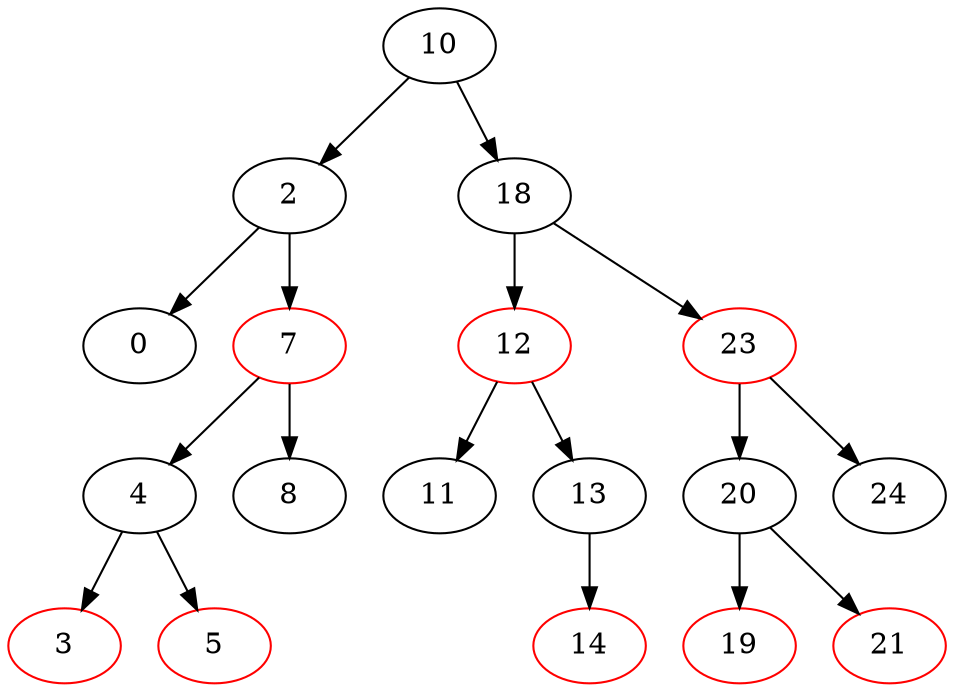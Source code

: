 digraph G { 
	10 [color=black];
	10 -> 2;
	2 [color=black];
	10 -> 18;
	18 [color=black];
	2 [color=black];
	2 -> 0;
	0 [color=black];
	2 -> 7;
	7 [color=red];
	18 [color=black];
	18 -> 12;
	12 [color=red];
	18 -> 23;
	23 [color=red];
	0 [color=black];
	7 [color=red];
	7 -> 4;
	4 [color=black];
	7 -> 8;
	8 [color=black];
	12 [color=red];
	12 -> 11;
	11 [color=black];
	12 -> 13;
	13 [color=black];
	23 [color=red];
	23 -> 20;
	20 [color=black];
	23 -> 24;
	24 [color=black];
	4 [color=black];
	4 -> 3;
	3 [color=red];
	4 -> 5;
	5 [color=red];
	8 [color=black];
	11 [color=black];
	13 [color=black];
	13 -> 14;
	14 [color=red];
	20 [color=black];
	20 -> 19;
	19 [color=red];
	20 -> 21;
	21 [color=red];
	24 [color=black];
	3 [color=red];
	5 [color=red];
	14 [color=red];
	19 [color=red];
	21 [color=red];
}
